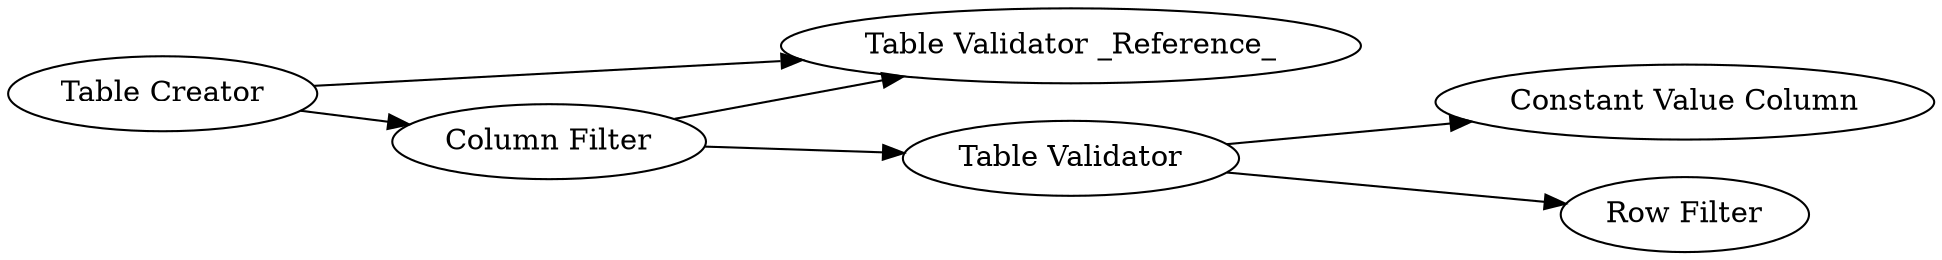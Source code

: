 digraph {
	"8588769550706829458_6" [label="Constant Value Column"]
	"8588769550706829458_4" [label="Table Creator"]
	"8588769550706829458_8" [label="Table Validator _Reference_"]
	"8588769550706829458_3" [label="Table Validator"]
	"8588769550706829458_7" [label="Column Filter"]
	"8588769550706829458_5" [label="Row Filter"]
	"8588769550706829458_4" -> "8588769550706829458_7"
	"8588769550706829458_7" -> "8588769550706829458_3"
	"8588769550706829458_3" -> "8588769550706829458_5"
	"8588769550706829458_7" -> "8588769550706829458_8"
	"8588769550706829458_4" -> "8588769550706829458_8"
	"8588769550706829458_3" -> "8588769550706829458_6"
	rankdir=LR
}
